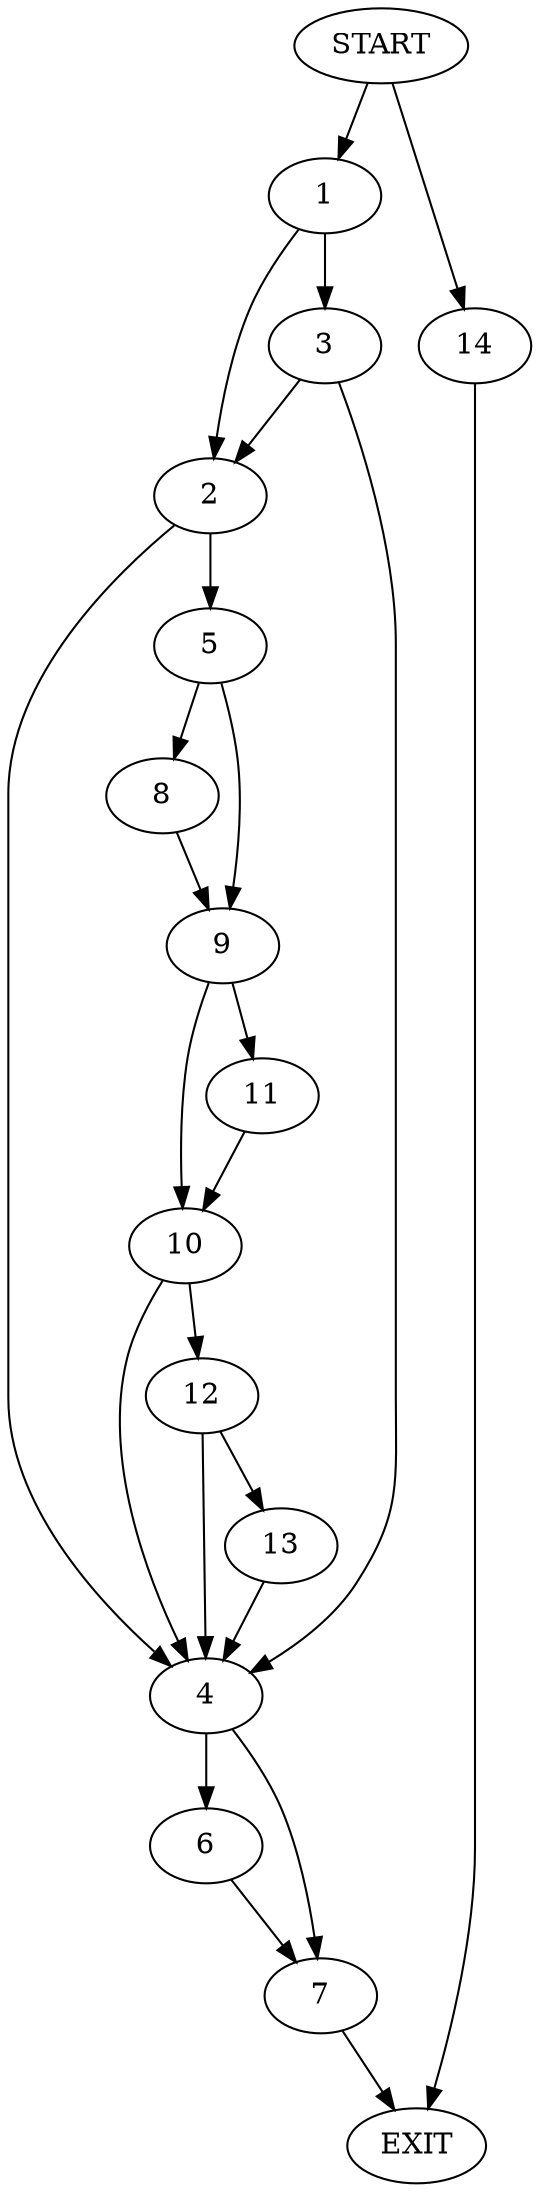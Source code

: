 digraph {
0 [label="START"]
15 [label="EXIT"]
0 -> 1
1 -> 2
1 -> 3
3 -> 2
3 -> 4
2 -> 5
2 -> 4
4 -> 6
4 -> 7
5 -> 8
5 -> 9
8 -> 9
9 -> 10
9 -> 11
11 -> 10
10 -> 12
10 -> 4
12 -> 13
12 -> 4
13 -> 4
7 -> 15
6 -> 7
0 -> 14
14 -> 15
}
